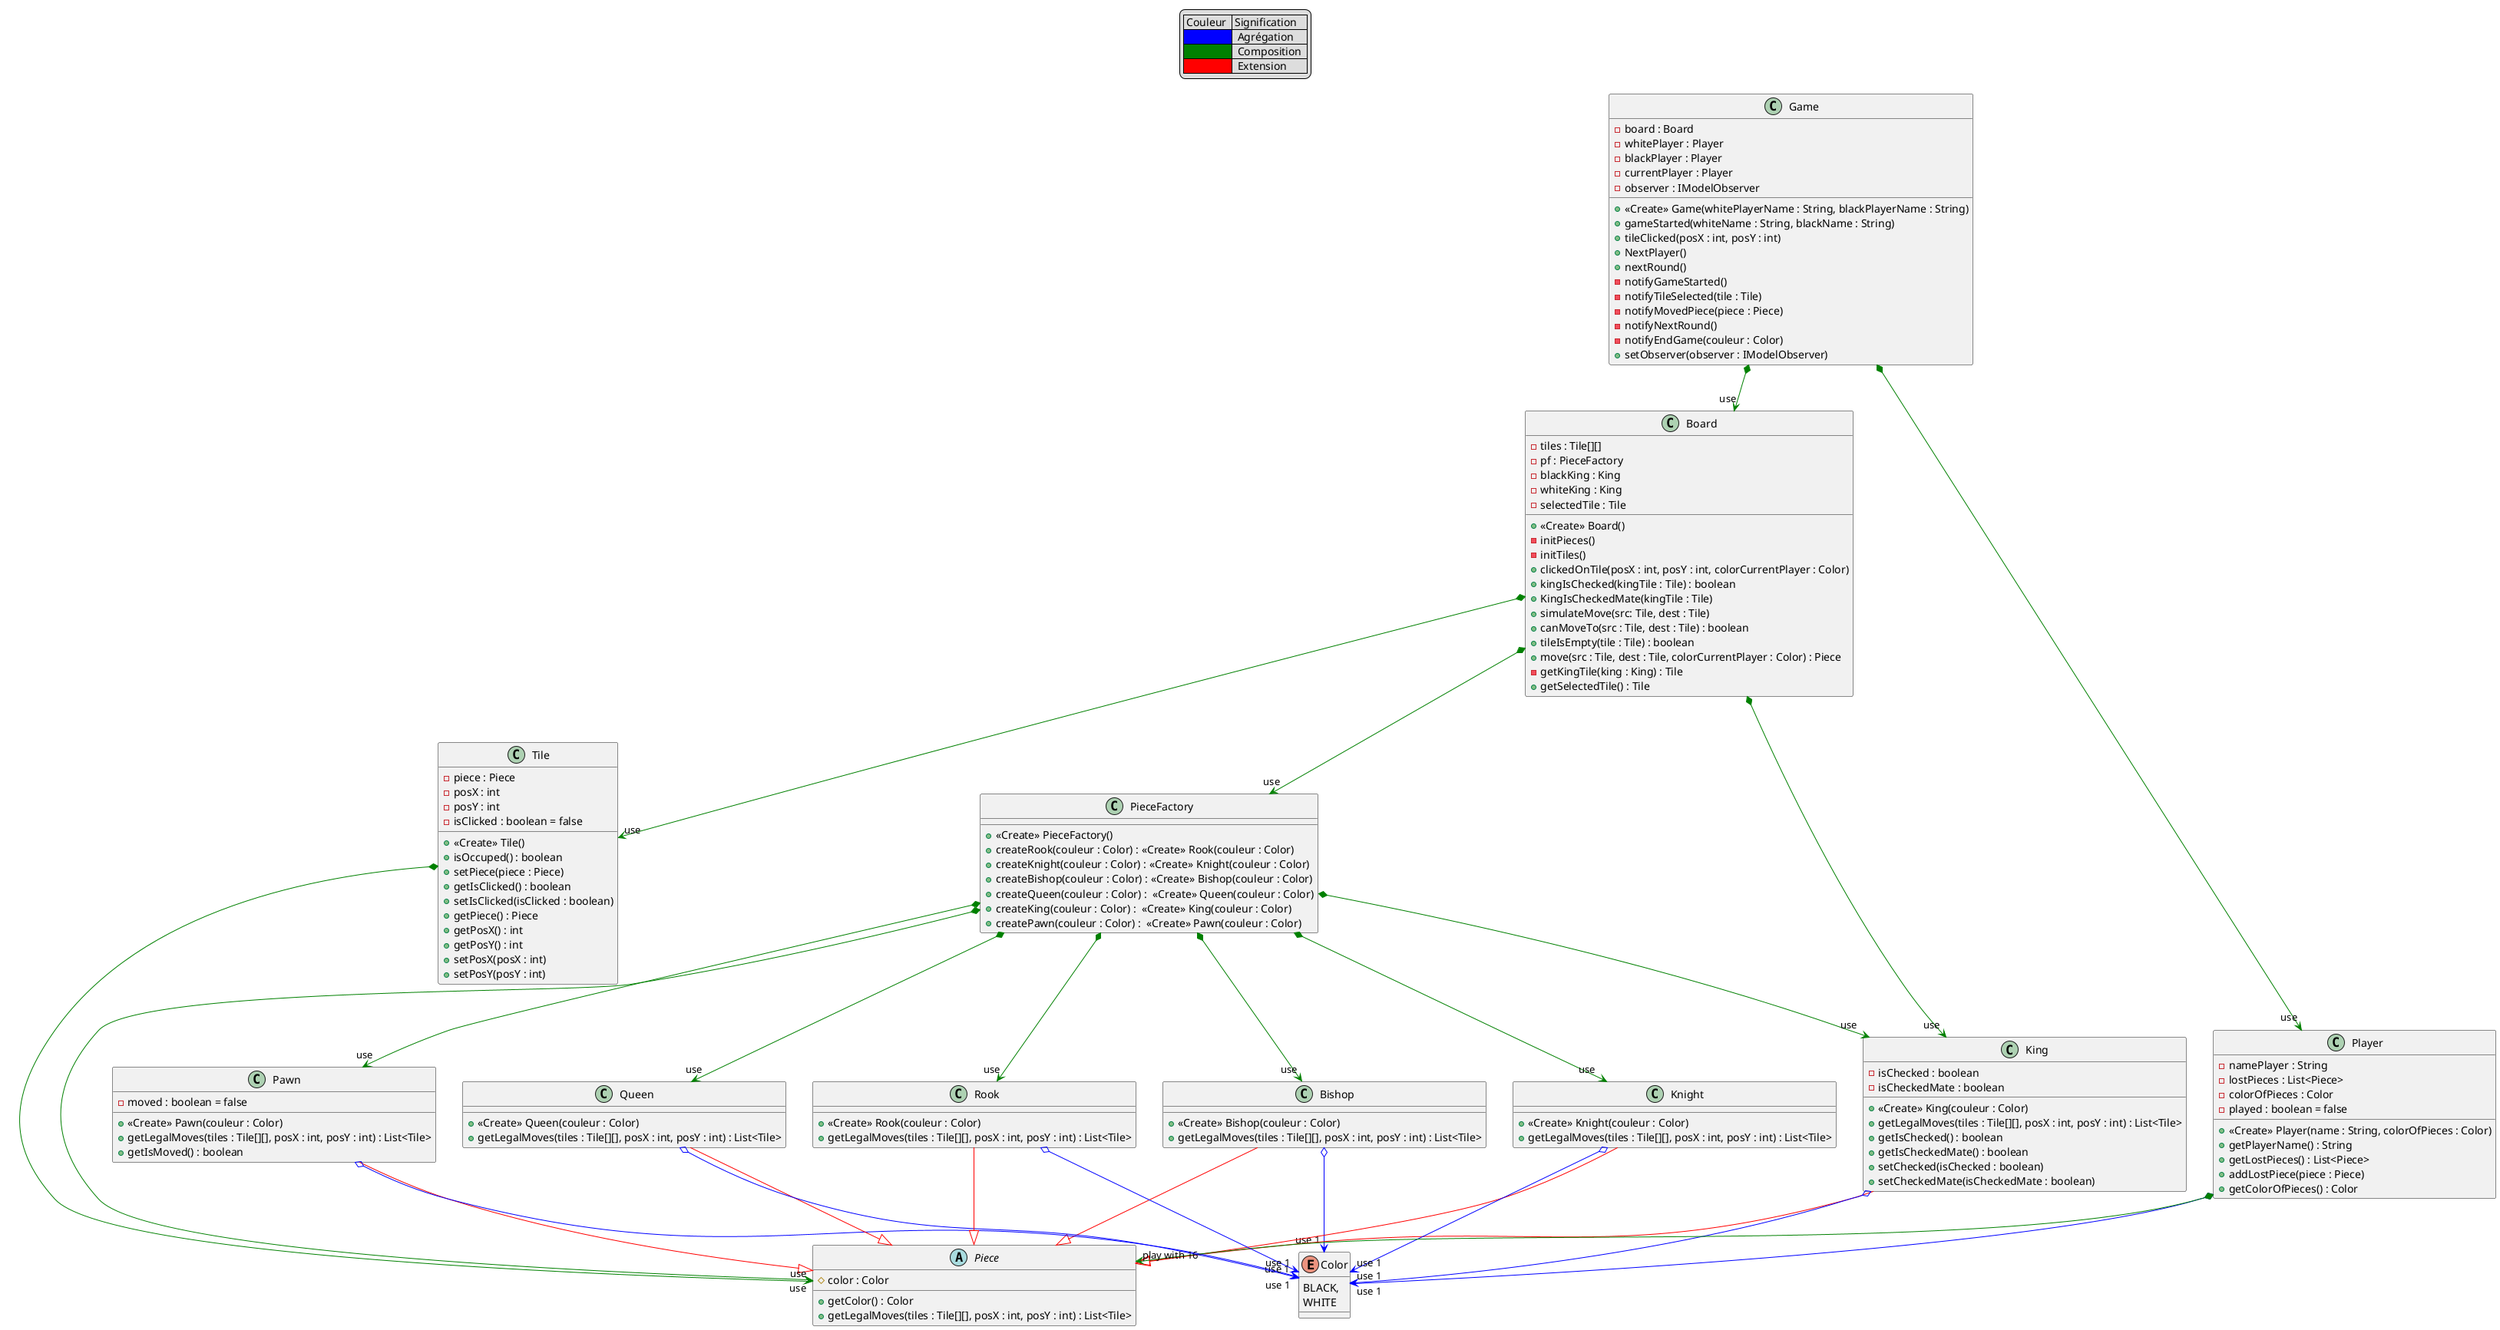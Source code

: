 @startuml
'https://plantuml.com/class-diagram


legend top
    | Couleur  | Signification  |
    |<#Blue>|  Agrégation |
    |<#Green>|  Composition  |
    |<#Red>|  Extension  |
end legend


class Bishop
{
    + <<Create>> Bishop(couleur : Color)
    + getLegalMoves(tiles : Tile[][], posX : int, posY : int) : List<Tile>
}

class Board
{
    - tiles : Tile[][]
    - pf : PieceFactory
    - blackKing : King
    - whiteKing : King
    - selectedTile : Tile
    + <<Create>> Board()
    - initPieces()
    - initTiles()
    + clickedOnTile(posX : int, posY : int, colorCurrentPlayer : Color)
    + kingIsChecked(kingTile : Tile) : boolean
    + KingIsCheckedMate(kingTile : Tile)
    + simulateMove(src: Tile, dest : Tile)
    + canMoveTo(src : Tile, dest : Tile) : boolean
    + tileIsEmpty(tile : Tile) : boolean
    + move(src : Tile, dest : Tile, colorCurrentPlayer : Color) : Piece
    - getKingTile(king : King) : Tile
    + getSelectedTile() : Tile
}

Enum Color
{
    BLACK,
    WHITE
}

class Game
{
    - board : Board
    - whitePlayer : Player
    - blackPlayer : Player
    - currentPlayer : Player
    - observer : IModelObserver
    + <<Create>> Game(whitePlayerName : String, blackPlayerName : String)
    + gameStarted(whiteName : String, blackName : String)
    + tileClicked(posX : int, posY : int)
    + NextPlayer()
    + nextRound()
    - notifyGameStarted()
    - notifyTileSelected(tile : Tile)
    - notifyMovedPiece(piece : Piece)
    - notifyNextRound()
    - notifyEndGame(couleur : Color)
    + setObserver(observer : IModelObserver)

}

class King
{
    - isChecked : boolean
    - isCheckedMate : boolean
    + <<Create>> King(couleur : Color)
    + getLegalMoves(tiles : Tile[][], posX : int, posY : int) : List<Tile>
    + getIsChecked() : boolean
    + getIsCheckedMate() : boolean
    + setChecked(isChecked : boolean)
    + setCheckedMate(isCheckedMate : boolean)
}

class Knight
{
    + <<Create>> Knight(couleur : Color)
    + getLegalMoves(tiles : Tile[][], posX : int, posY : int) : List<Tile>
}

class Pawn
{
    - moved : boolean = false
    + <<Create>> Pawn(couleur : Color)
    + getLegalMoves(tiles : Tile[][], posX : int, posY : int) : List<Tile>
    + getIsMoved() : boolean
}

abstract class Piece
{
    # color : Color
    + getColor() : Color
    + getLegalMoves(tiles : Tile[][], posX : int, posY : int) : List<Tile>
}

class PieceFactory
{
    + <<Create>> PieceFactory()
    + createRook(couleur : Color) : <<Create>> Rook(couleur : Color)
    + createKnight(couleur : Color) : <<Create>> Knight(couleur : Color)
    + createBishop(couleur : Color) : <<Create>> Bishop(couleur : Color)
    + createQueen(couleur : Color) :  <<Create>> Queen(couleur : Color)
    + createKing(couleur : Color) :  <<Create>> King(couleur : Color)
    + createPawn(couleur : Color) :  <<Create>> Pawn(couleur : Color)
}


class Player
{
    - namePlayer : String
    - lostPieces : List<Piece>
    - colorOfPieces : Color
    - played : boolean = false
    + <<Create>> Player(name : String, colorOfPieces : Color)
    + getPlayerName() : String
    + getLostPieces() : List<Piece>
    + addLostPiece(piece : Piece)
    + getColorOfPieces() : Color
}

class Queen
{
    + <<Create>> Queen(couleur : Color)
    + getLegalMoves(tiles : Tile[][], posX : int, posY : int) : List<Tile>
}

class Rook
{
   + <<Create>> Rook(couleur : Color)
   + getLegalMoves(tiles : Tile[][], posX : int, posY : int) : List<Tile>
}

class Tile
{
    - piece : Piece
    - posX : int
    - posY : int
    - isClicked : boolean = false
    + <<Create>> Tile()
    + isOccuped() : boolean
    + setPiece(piece : Piece)
    + getIsClicked() : boolean
    + setIsClicked(isClicked : boolean)
    + getPiece() : Piece
    + getPosX() : int
    + getPosY() : int
    + setPosX(posX : int)
    + setPosY(posY : int)
}

Bishop --|> Piece #line:Red
Bishop o--> "use 1 " Color #line:Blue

Board *--> "use" Tile #line:Green
Board *--> "use" PieceFactory #line:Green
Board *--> "use" King #line:Green

Game *--> "use" Board #line:Green
Game *--> "use" Player #line:Green

King --|> Piece #line:Red
King o--> "use 1 " Color #line:Blue

Knight --|> Piece #line:Red
Knight o--> "use 1 " Color #line:Blue

Pawn --|> Piece #line:Red
Pawn o--> "use 1 " Color #line:Blue

PieceFactory *--> "use" Piece #line:Green
PieceFactory *--> "use" Rook #line:Green
PieceFactory *--> "use" Knight #line:Green
PieceFactory *--> "use" Bishop #line:Green
PieceFactory *--> "use" Queen #line:Green
PieceFactory *--> "use" King #line:Green
PieceFactory *--> "use" Pawn #line:Green

Player o--> "use 1 " Color #line:Blue
Player *--> "play with 16" Piece #line:Green

Queen --|> Piece #line:Red
Queen o--> "use 1 " Color #line:Blue

Rook --|> Piece #line:Red
Rook o--> "use 1 " Color #line:Blue

Tile *--> "use" Piece #line:Green

@enduml